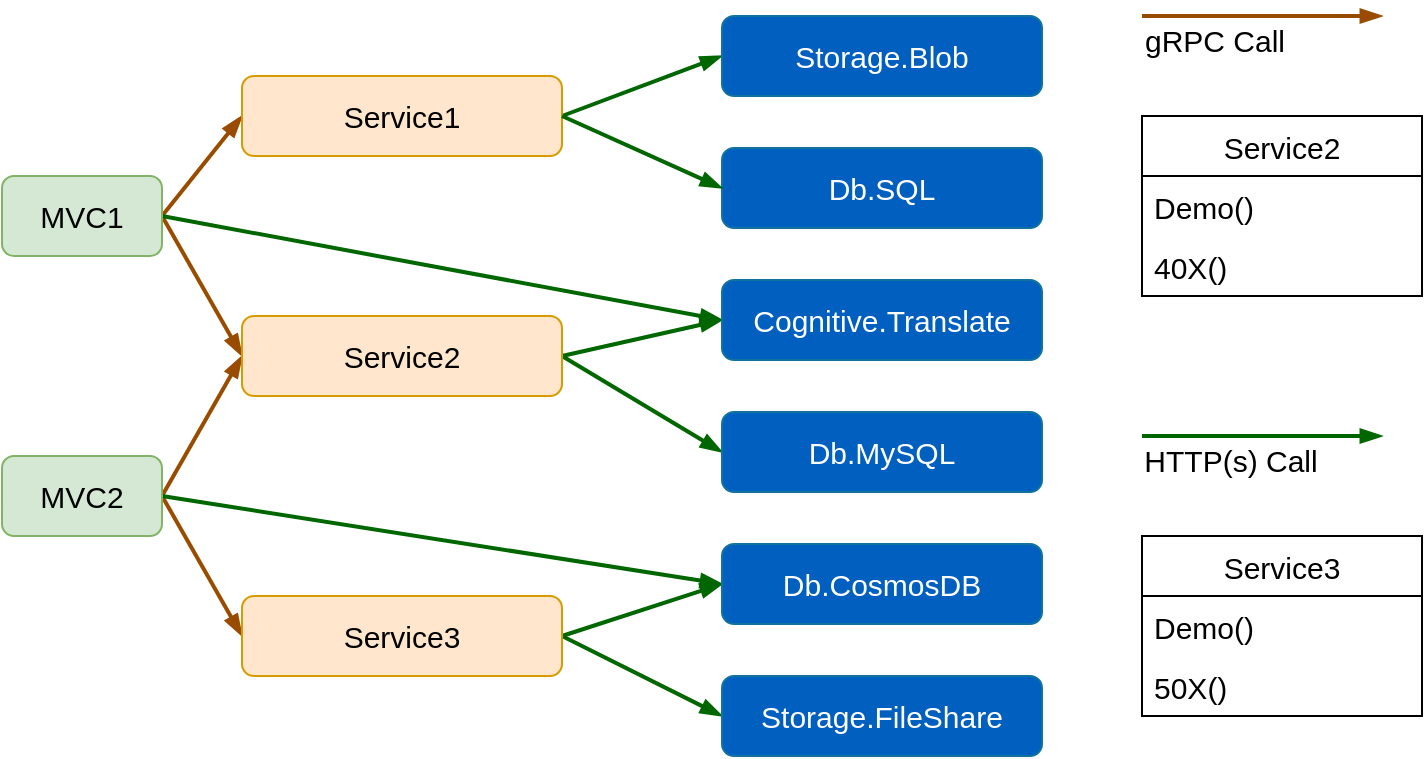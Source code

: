 <mxfile version="16.1.2" type="device"><diagram id="AagmmpQ-2AEt20pdoj2B" name="Page-1"><mxGraphModel dx="935" dy="1441" grid="1" gridSize="10" guides="1" tooltips="1" connect="1" arrows="1" fold="1" page="1" pageScale="1" pageWidth="800" pageHeight="1600" math="0" shadow="0"><root><mxCell id="0"/><mxCell id="1" parent="0"/><mxCell id="NK4jY4NhAN5JJC7O-4A6-20" style="edgeStyle=none;rounded=0;orthogonalLoop=1;jettySize=auto;html=1;exitX=1;exitY=0.5;exitDx=0;exitDy=0;entryX=0;entryY=0.5;entryDx=0;entryDy=0;fontSize=15;endArrow=blockThin;endFill=1;startArrow=none;startFill=0;fillColor=#bac8d3;strokeColor=#994C00;strokeWidth=2;" parent="1" source="NK4jY4NhAN5JJC7O-4A6-1" target="NK4jY4NhAN5JJC7O-4A6-3" edge="1"><mxGeometry relative="1" as="geometry"/></mxCell><mxCell id="NK4jY4NhAN5JJC7O-4A6-22" style="edgeStyle=none;rounded=0;orthogonalLoop=1;jettySize=auto;html=1;exitX=1;exitY=0.5;exitDx=0;exitDy=0;entryX=0;entryY=0.5;entryDx=0;entryDy=0;fontSize=15;endArrow=blockThin;endFill=1;startArrow=none;startFill=0;fillColor=#bac8d3;strokeColor=#994C00;strokeWidth=2;" parent="1" source="NK4jY4NhAN5JJC7O-4A6-1" target="NK4jY4NhAN5JJC7O-4A6-5" edge="1"><mxGeometry relative="1" as="geometry"/></mxCell><mxCell id="NK4jY4NhAN5JJC7O-4A6-25" style="edgeStyle=none;rounded=0;orthogonalLoop=1;jettySize=auto;html=1;exitX=1;exitY=0.5;exitDx=0;exitDy=0;entryX=0;entryY=0.5;entryDx=0;entryDy=0;fontSize=15;startArrow=none;startFill=0;endArrow=blockThin;endFill=1;fillColor=#bac8d3;strokeColor=#006600;strokeWidth=2;" parent="1" source="NK4jY4NhAN5JJC7O-4A6-1" target="NK4jY4NhAN5JJC7O-4A6-12" edge="1"><mxGeometry relative="1" as="geometry"/></mxCell><mxCell id="NK4jY4NhAN5JJC7O-4A6-1" value="&lt;font style=&quot;font-size: 15px&quot;&gt;MVC1&lt;/font&gt;" style="rounded=1;whiteSpace=wrap;html=1;fillColor=#d5e8d4;strokeColor=#82b366;" parent="1" vertex="1"><mxGeometry x="40" y="120" width="80" height="40" as="geometry"/></mxCell><mxCell id="NK4jY4NhAN5JJC7O-4A6-21" style="edgeStyle=none;rounded=0;orthogonalLoop=1;jettySize=auto;html=1;exitX=1;exitY=0.5;exitDx=0;exitDy=0;entryX=0;entryY=0.5;entryDx=0;entryDy=0;fontSize=15;endArrow=blockThin;endFill=1;startArrow=none;startFill=0;fillColor=#bac8d3;strokeColor=#994C00;strokeWidth=2;" parent="1" source="NK4jY4NhAN5JJC7O-4A6-2" target="NK4jY4NhAN5JJC7O-4A6-5" edge="1"><mxGeometry relative="1" as="geometry"/></mxCell><mxCell id="NK4jY4NhAN5JJC7O-4A6-23" style="edgeStyle=none;rounded=0;orthogonalLoop=1;jettySize=auto;html=1;exitX=1;exitY=0.5;exitDx=0;exitDy=0;entryX=0;entryY=0.5;entryDx=0;entryDy=0;fontSize=15;endArrow=blockThin;endFill=1;startArrow=none;startFill=0;fillColor=#bac8d3;strokeColor=#994C00;strokeWidth=2;" parent="1" source="NK4jY4NhAN5JJC7O-4A6-2" target="NK4jY4NhAN5JJC7O-4A6-4" edge="1"><mxGeometry relative="1" as="geometry"/></mxCell><mxCell id="NK4jY4NhAN5JJC7O-4A6-24" style="edgeStyle=none;rounded=0;orthogonalLoop=1;jettySize=auto;html=1;exitX=1;exitY=0.5;exitDx=0;exitDy=0;entryX=0;entryY=0.5;entryDx=0;entryDy=0;fontSize=15;startArrow=none;startFill=0;endArrow=blockThin;endFill=1;fillColor=#bac8d3;strokeColor=#006600;strokeWidth=2;" parent="1" source="NK4jY4NhAN5JJC7O-4A6-2" target="NK4jY4NhAN5JJC7O-4A6-9" edge="1"><mxGeometry relative="1" as="geometry"/></mxCell><mxCell id="NK4jY4NhAN5JJC7O-4A6-2" value="&lt;span style=&quot;font-size: 15px&quot;&gt;MVC2&lt;/span&gt;" style="rounded=1;whiteSpace=wrap;html=1;fillColor=#d5e8d4;strokeColor=#82b366;" parent="1" vertex="1"><mxGeometry x="40" y="260" width="80" height="40" as="geometry"/></mxCell><mxCell id="NK4jY4NhAN5JJC7O-4A6-13" style="rounded=0;orthogonalLoop=1;jettySize=auto;html=1;exitX=1;exitY=0.5;exitDx=0;exitDy=0;entryX=0;entryY=0.5;entryDx=0;entryDy=0;fontSize=15;startArrow=none;startFill=0;endArrow=blockThin;endFill=1;fillColor=#bac8d3;strokeColor=#006600;strokeWidth=2;" parent="1" source="NK4jY4NhAN5JJC7O-4A6-3" target="NK4jY4NhAN5JJC7O-4A6-10" edge="1"><mxGeometry relative="1" as="geometry"/></mxCell><mxCell id="NK4jY4NhAN5JJC7O-4A6-3" value="&lt;span style=&quot;font-size: 15px&quot;&gt;Service1&lt;/span&gt;" style="rounded=1;whiteSpace=wrap;html=1;fillColor=#ffe6cc;strokeColor=#d79b00;" parent="1" vertex="1"><mxGeometry x="160" y="70" width="160" height="40" as="geometry"/></mxCell><mxCell id="NK4jY4NhAN5JJC7O-4A6-15" style="edgeStyle=none;rounded=0;orthogonalLoop=1;jettySize=auto;html=1;exitX=1;exitY=0.5;exitDx=0;exitDy=0;entryX=0;entryY=0.5;entryDx=0;entryDy=0;fontSize=15;startArrow=none;startFill=0;endArrow=blockThin;endFill=1;fillColor=#bac8d3;strokeColor=#006600;strokeWidth=2;" parent="1" source="NK4jY4NhAN5JJC7O-4A6-4" target="NK4jY4NhAN5JJC7O-4A6-9" edge="1"><mxGeometry relative="1" as="geometry"/></mxCell><mxCell id="NK4jY4NhAN5JJC7O-4A6-16" style="edgeStyle=none;rounded=0;orthogonalLoop=1;jettySize=auto;html=1;exitX=1;exitY=0.5;exitDx=0;exitDy=0;entryX=0;entryY=0.5;entryDx=0;entryDy=0;fontSize=15;startArrow=none;startFill=0;endArrow=blockThin;endFill=1;fillColor=#bac8d3;strokeColor=#006600;strokeWidth=2;" parent="1" source="NK4jY4NhAN5JJC7O-4A6-4" target="NK4jY4NhAN5JJC7O-4A6-11" edge="1"><mxGeometry relative="1" as="geometry"/></mxCell><mxCell id="NK4jY4NhAN5JJC7O-4A6-4" value="&lt;span style=&quot;font-size: 15px&quot;&gt;Service3&lt;/span&gt;" style="rounded=1;whiteSpace=wrap;html=1;fillColor=#ffe6cc;strokeColor=#d79b00;" parent="1" vertex="1"><mxGeometry x="160" y="330" width="160" height="40" as="geometry"/></mxCell><mxCell id="NK4jY4NhAN5JJC7O-4A6-17" style="edgeStyle=none;rounded=0;orthogonalLoop=1;jettySize=auto;html=1;exitX=1;exitY=0.5;exitDx=0;exitDy=0;entryX=0;entryY=0.5;entryDx=0;entryDy=0;fontSize=15;startArrow=none;startFill=0;endArrow=blockThin;endFill=1;fillColor=#bac8d3;strokeColor=#006600;strokeWidth=2;" parent="1" source="NK4jY4NhAN5JJC7O-4A6-5" target="NK4jY4NhAN5JJC7O-4A6-12" edge="1"><mxGeometry relative="1" as="geometry"/></mxCell><mxCell id="NK4jY4NhAN5JJC7O-4A6-18" style="edgeStyle=none;rounded=0;orthogonalLoop=1;jettySize=auto;html=1;exitX=1;exitY=0.5;exitDx=0;exitDy=0;entryX=0;entryY=0.5;entryDx=0;entryDy=0;fontSize=15;startArrow=none;startFill=0;endArrow=blockThin;endFill=1;fillColor=#bac8d3;strokeColor=#006600;strokeWidth=2;" parent="1" source="NK4jY4NhAN5JJC7O-4A6-5" target="NK4jY4NhAN5JJC7O-4A6-8" edge="1"><mxGeometry relative="1" as="geometry"/></mxCell><mxCell id="NK4jY4NhAN5JJC7O-4A6-5" value="&lt;span style=&quot;font-size: 15px&quot;&gt;Service2&lt;/span&gt;" style="rounded=1;whiteSpace=wrap;html=1;fillColor=#ffe6cc;strokeColor=#d79b00;" parent="1" vertex="1"><mxGeometry x="160" y="190" width="160" height="40" as="geometry"/></mxCell><mxCell id="NK4jY4NhAN5JJC7O-4A6-7" value="&lt;span style=&quot;font-size: 15px&quot;&gt;Db.SQL&lt;/span&gt;" style="rounded=1;whiteSpace=wrap;html=1;fillColor=#005FBF;strokeColor=#10739e;fontColor=#FFFFFF;" parent="1" vertex="1"><mxGeometry x="400" y="106" width="160" height="40" as="geometry"/></mxCell><mxCell id="NK4jY4NhAN5JJC7O-4A6-9" value="&lt;span style=&quot;font-size: 15px&quot;&gt;Db.CosmosDB&lt;/span&gt;" style="rounded=1;whiteSpace=wrap;html=1;fillColor=#005FBF;strokeColor=#10739e;fontColor=#FFFFFF;" parent="1" vertex="1"><mxGeometry x="400" y="304" width="160" height="40" as="geometry"/></mxCell><mxCell id="NK4jY4NhAN5JJC7O-4A6-10" value="&lt;span style=&quot;font-size: 15px&quot;&gt;Storage.Blob&lt;/span&gt;" style="rounded=1;whiteSpace=wrap;html=1;fillColor=#005FBF;strokeColor=#10739e;fontColor=#FFFFFF;" parent="1" vertex="1"><mxGeometry x="400" y="40" width="160" height="40" as="geometry"/></mxCell><mxCell id="NK4jY4NhAN5JJC7O-4A6-11" value="&lt;span style=&quot;font-size: 15px&quot;&gt;Storage.&lt;/span&gt;&lt;span style=&quot;font-size: 15px&quot;&gt;FileShare&lt;/span&gt;" style="rounded=1;whiteSpace=wrap;html=1;fillColor=#005FBF;strokeColor=#10739e;fontColor=#FFFFFF;" parent="1" vertex="1"><mxGeometry x="400" y="370" width="160" height="40" as="geometry"/></mxCell><mxCell id="NK4jY4NhAN5JJC7O-4A6-14" style="rounded=0;orthogonalLoop=1;jettySize=auto;html=1;exitX=1;exitY=0.5;exitDx=0;exitDy=0;entryX=0;entryY=0.5;entryDx=0;entryDy=0;fontSize=15;startArrow=none;startFill=0;endArrow=blockThin;endFill=1;fillColor=#bac8d3;strokeColor=#006600;strokeWidth=2;" parent="1" source="NK4jY4NhAN5JJC7O-4A6-3" target="NK4jY4NhAN5JJC7O-4A6-7" edge="1"><mxGeometry relative="1" as="geometry"><mxPoint x="330" y="100" as="sourcePoint"/><mxPoint x="410" y="70" as="targetPoint"/></mxGeometry></mxCell><mxCell id="NK4jY4NhAN5JJC7O-4A6-26" style="edgeStyle=none;rounded=0;orthogonalLoop=1;jettySize=auto;html=1;exitX=1;exitY=0.5;exitDx=0;exitDy=0;fontSize=15;endArrow=blockThin;endFill=1;startArrow=none;startFill=0;fillColor=#bac8d3;strokeColor=#994C00;strokeWidth=2;" parent="1" edge="1"><mxGeometry relative="1" as="geometry"><mxPoint x="610" y="40" as="sourcePoint"/><mxPoint x="730" y="40" as="targetPoint"/></mxGeometry></mxCell><mxCell id="NK4jY4NhAN5JJC7O-4A6-28" value="gRPC Call" style="edgeLabel;html=1;align=center;verticalAlign=middle;resizable=0;points=[];fontSize=15;" parent="NK4jY4NhAN5JJC7O-4A6-26" vertex="1" connectable="0"><mxGeometry y="-4" relative="1" as="geometry"><mxPoint x="-24" y="8" as="offset"/></mxGeometry></mxCell><mxCell id="NK4jY4NhAN5JJC7O-4A6-27" style="edgeStyle=none;rounded=0;orthogonalLoop=1;jettySize=auto;html=1;exitX=1;exitY=0.5;exitDx=0;exitDy=0;fontSize=15;startArrow=none;startFill=0;endArrow=blockThin;endFill=1;fillColor=#bac8d3;strokeColor=#006600;strokeWidth=2;" parent="1" edge="1"><mxGeometry relative="1" as="geometry"><mxPoint x="610" y="250" as="sourcePoint"/><mxPoint x="730" y="250" as="targetPoint"/></mxGeometry></mxCell><mxCell id="NK4jY4NhAN5JJC7O-4A6-29" value="HTTP(s) Call" style="edgeLabel;html=1;align=center;verticalAlign=middle;resizable=0;points=[];fontSize=15;" parent="NK4jY4NhAN5JJC7O-4A6-27" vertex="1" connectable="0"><mxGeometry x="-0.15" y="-3" relative="1" as="geometry"><mxPoint x="-7" y="9" as="offset"/></mxGeometry></mxCell><mxCell id="NK4jY4NhAN5JJC7O-4A6-8" value="&lt;span style=&quot;font-size: 15px&quot;&gt;Db.MySQL&lt;/span&gt;" style="rounded=1;whiteSpace=wrap;html=1;fillColor=#005FBF;strokeColor=#10739e;fontColor=#FFFFFF;" parent="1" vertex="1"><mxGeometry x="400" y="238" width="160" height="40" as="geometry"/></mxCell><mxCell id="NK4jY4NhAN5JJC7O-4A6-12" value="&lt;span style=&quot;font-size: 15px&quot;&gt;Cognitive.Translate&lt;/span&gt;" style="rounded=1;whiteSpace=wrap;html=1;fillColor=#005FBF;strokeColor=#10739e;fontColor=#FFFFFF;" parent="1" vertex="1"><mxGeometry x="400" y="172" width="160" height="40" as="geometry"/></mxCell><mxCell id="NK4jY4NhAN5JJC7O-4A6-31" value="Service3" style="swimlane;fontStyle=0;childLayout=stackLayout;horizontal=1;startSize=30;horizontalStack=0;resizeParent=1;resizeParentMax=0;resizeLast=0;collapsible=1;marginBottom=0;fontSize=15;" parent="1" vertex="1"><mxGeometry x="610" y="300" width="140" height="90" as="geometry"/></mxCell><mxCell id="NK4jY4NhAN5JJC7O-4A6-32" value="Demo()" style="text;strokeColor=none;fillColor=none;align=left;verticalAlign=middle;spacingLeft=4;spacingRight=4;overflow=hidden;points=[[0,0.5],[1,0.5]];portConstraint=eastwest;rotatable=0;fontSize=15;" parent="NK4jY4NhAN5JJC7O-4A6-31" vertex="1"><mxGeometry y="30" width="140" height="30" as="geometry"/></mxCell><mxCell id="NK4jY4NhAN5JJC7O-4A6-33" value="50X()" style="text;strokeColor=none;fillColor=none;align=left;verticalAlign=middle;spacingLeft=4;spacingRight=4;overflow=hidden;points=[[0,0.5],[1,0.5]];portConstraint=eastwest;rotatable=0;fontSize=15;" parent="NK4jY4NhAN5JJC7O-4A6-31" vertex="1"><mxGeometry y="60" width="140" height="30" as="geometry"/></mxCell><mxCell id="NK4jY4NhAN5JJC7O-4A6-35" value="Service2" style="swimlane;fontStyle=0;childLayout=stackLayout;horizontal=1;startSize=30;horizontalStack=0;resizeParent=1;resizeParentMax=0;resizeLast=0;collapsible=1;marginBottom=0;fontSize=15;" parent="1" vertex="1"><mxGeometry x="610" y="90" width="140" height="90" as="geometry"/></mxCell><mxCell id="NK4jY4NhAN5JJC7O-4A6-36" value="Demo()" style="text;strokeColor=none;fillColor=none;align=left;verticalAlign=middle;spacingLeft=4;spacingRight=4;overflow=hidden;points=[[0,0.5],[1,0.5]];portConstraint=eastwest;rotatable=0;fontSize=15;" parent="NK4jY4NhAN5JJC7O-4A6-35" vertex="1"><mxGeometry y="30" width="140" height="30" as="geometry"/></mxCell><mxCell id="NK4jY4NhAN5JJC7O-4A6-37" value="40X()" style="text;strokeColor=none;fillColor=none;align=left;verticalAlign=middle;spacingLeft=4;spacingRight=4;overflow=hidden;points=[[0,0.5],[1,0.5]];portConstraint=eastwest;rotatable=0;fontSize=15;" parent="NK4jY4NhAN5JJC7O-4A6-35" vertex="1"><mxGeometry y="60" width="140" height="30" as="geometry"/></mxCell></root></mxGraphModel></diagram></mxfile>